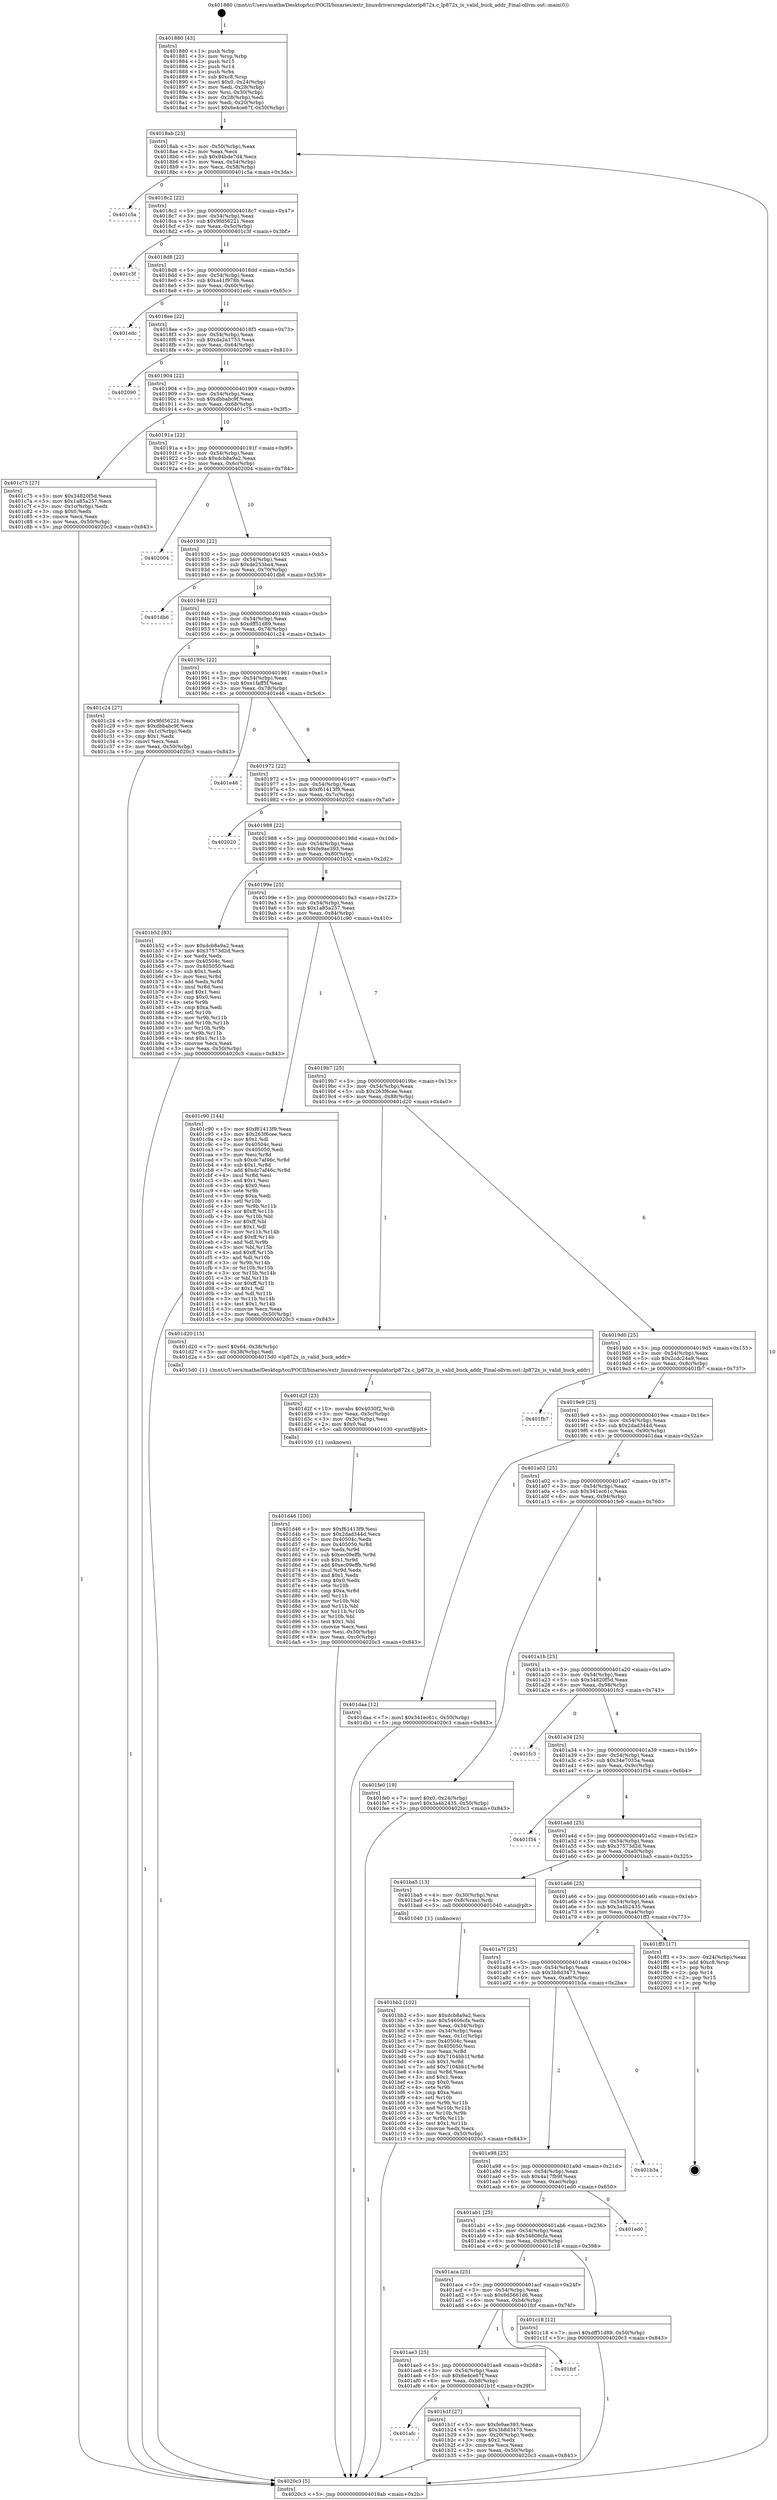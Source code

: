 digraph "0x401880" {
  label = "0x401880 (/mnt/c/Users/mathe/Desktop/tcc/POCII/binaries/extr_linuxdriversregulatorlp872x.c_lp872x_is_valid_buck_addr_Final-ollvm.out::main(0))"
  labelloc = "t"
  node[shape=record]

  Entry [label="",width=0.3,height=0.3,shape=circle,fillcolor=black,style=filled]
  "0x4018ab" [label="{
     0x4018ab [23]\l
     | [instrs]\l
     &nbsp;&nbsp;0x4018ab \<+3\>: mov -0x50(%rbp),%eax\l
     &nbsp;&nbsp;0x4018ae \<+2\>: mov %eax,%ecx\l
     &nbsp;&nbsp;0x4018b0 \<+6\>: sub $0x94bde7d4,%ecx\l
     &nbsp;&nbsp;0x4018b6 \<+3\>: mov %eax,-0x54(%rbp)\l
     &nbsp;&nbsp;0x4018b9 \<+3\>: mov %ecx,-0x58(%rbp)\l
     &nbsp;&nbsp;0x4018bc \<+6\>: je 0000000000401c5a \<main+0x3da\>\l
  }"]
  "0x401c5a" [label="{
     0x401c5a\l
  }", style=dashed]
  "0x4018c2" [label="{
     0x4018c2 [22]\l
     | [instrs]\l
     &nbsp;&nbsp;0x4018c2 \<+5\>: jmp 00000000004018c7 \<main+0x47\>\l
     &nbsp;&nbsp;0x4018c7 \<+3\>: mov -0x54(%rbp),%eax\l
     &nbsp;&nbsp;0x4018ca \<+5\>: sub $0x9fd56221,%eax\l
     &nbsp;&nbsp;0x4018cf \<+3\>: mov %eax,-0x5c(%rbp)\l
     &nbsp;&nbsp;0x4018d2 \<+6\>: je 0000000000401c3f \<main+0x3bf\>\l
  }"]
  Exit [label="",width=0.3,height=0.3,shape=circle,fillcolor=black,style=filled,peripheries=2]
  "0x401c3f" [label="{
     0x401c3f\l
  }", style=dashed]
  "0x4018d8" [label="{
     0x4018d8 [22]\l
     | [instrs]\l
     &nbsp;&nbsp;0x4018d8 \<+5\>: jmp 00000000004018dd \<main+0x5d\>\l
     &nbsp;&nbsp;0x4018dd \<+3\>: mov -0x54(%rbp),%eax\l
     &nbsp;&nbsp;0x4018e0 \<+5\>: sub $0xa41f978b,%eax\l
     &nbsp;&nbsp;0x4018e5 \<+3\>: mov %eax,-0x60(%rbp)\l
     &nbsp;&nbsp;0x4018e8 \<+6\>: je 0000000000401edc \<main+0x65c\>\l
  }"]
  "0x401d46" [label="{
     0x401d46 [100]\l
     | [instrs]\l
     &nbsp;&nbsp;0x401d46 \<+5\>: mov $0xf61413f9,%esi\l
     &nbsp;&nbsp;0x401d4b \<+5\>: mov $0x2dad344d,%ecx\l
     &nbsp;&nbsp;0x401d50 \<+7\>: mov 0x40504c,%edx\l
     &nbsp;&nbsp;0x401d57 \<+8\>: mov 0x405050,%r8d\l
     &nbsp;&nbsp;0x401d5f \<+3\>: mov %edx,%r9d\l
     &nbsp;&nbsp;0x401d62 \<+7\>: sub $0xec09effb,%r9d\l
     &nbsp;&nbsp;0x401d69 \<+4\>: sub $0x1,%r9d\l
     &nbsp;&nbsp;0x401d6d \<+7\>: add $0xec09effb,%r9d\l
     &nbsp;&nbsp;0x401d74 \<+4\>: imul %r9d,%edx\l
     &nbsp;&nbsp;0x401d78 \<+3\>: and $0x1,%edx\l
     &nbsp;&nbsp;0x401d7b \<+3\>: cmp $0x0,%edx\l
     &nbsp;&nbsp;0x401d7e \<+4\>: sete %r10b\l
     &nbsp;&nbsp;0x401d82 \<+4\>: cmp $0xa,%r8d\l
     &nbsp;&nbsp;0x401d86 \<+4\>: setl %r11b\l
     &nbsp;&nbsp;0x401d8a \<+3\>: mov %r10b,%bl\l
     &nbsp;&nbsp;0x401d8d \<+3\>: and %r11b,%bl\l
     &nbsp;&nbsp;0x401d90 \<+3\>: xor %r11b,%r10b\l
     &nbsp;&nbsp;0x401d93 \<+3\>: or %r10b,%bl\l
     &nbsp;&nbsp;0x401d96 \<+3\>: test $0x1,%bl\l
     &nbsp;&nbsp;0x401d99 \<+3\>: cmovne %ecx,%esi\l
     &nbsp;&nbsp;0x401d9c \<+3\>: mov %esi,-0x50(%rbp)\l
     &nbsp;&nbsp;0x401d9f \<+6\>: mov %eax,-0xc0(%rbp)\l
     &nbsp;&nbsp;0x401da5 \<+5\>: jmp 00000000004020c3 \<main+0x843\>\l
  }"]
  "0x401edc" [label="{
     0x401edc\l
  }", style=dashed]
  "0x4018ee" [label="{
     0x4018ee [22]\l
     | [instrs]\l
     &nbsp;&nbsp;0x4018ee \<+5\>: jmp 00000000004018f3 \<main+0x73\>\l
     &nbsp;&nbsp;0x4018f3 \<+3\>: mov -0x54(%rbp),%eax\l
     &nbsp;&nbsp;0x4018f6 \<+5\>: sub $0xda2a1753,%eax\l
     &nbsp;&nbsp;0x4018fb \<+3\>: mov %eax,-0x64(%rbp)\l
     &nbsp;&nbsp;0x4018fe \<+6\>: je 0000000000402090 \<main+0x810\>\l
  }"]
  "0x401d2f" [label="{
     0x401d2f [23]\l
     | [instrs]\l
     &nbsp;&nbsp;0x401d2f \<+10\>: movabs $0x4030f2,%rdi\l
     &nbsp;&nbsp;0x401d39 \<+3\>: mov %eax,-0x3c(%rbp)\l
     &nbsp;&nbsp;0x401d3c \<+3\>: mov -0x3c(%rbp),%esi\l
     &nbsp;&nbsp;0x401d3f \<+2\>: mov $0x0,%al\l
     &nbsp;&nbsp;0x401d41 \<+5\>: call 0000000000401030 \<printf@plt\>\l
     | [calls]\l
     &nbsp;&nbsp;0x401030 \{1\} (unknown)\l
  }"]
  "0x402090" [label="{
     0x402090\l
  }", style=dashed]
  "0x401904" [label="{
     0x401904 [22]\l
     | [instrs]\l
     &nbsp;&nbsp;0x401904 \<+5\>: jmp 0000000000401909 \<main+0x89\>\l
     &nbsp;&nbsp;0x401909 \<+3\>: mov -0x54(%rbp),%eax\l
     &nbsp;&nbsp;0x40190c \<+5\>: sub $0xdbbabc9f,%eax\l
     &nbsp;&nbsp;0x401911 \<+3\>: mov %eax,-0x68(%rbp)\l
     &nbsp;&nbsp;0x401914 \<+6\>: je 0000000000401c75 \<main+0x3f5\>\l
  }"]
  "0x401bb2" [label="{
     0x401bb2 [102]\l
     | [instrs]\l
     &nbsp;&nbsp;0x401bb2 \<+5\>: mov $0xdcb8a9a2,%ecx\l
     &nbsp;&nbsp;0x401bb7 \<+5\>: mov $0x54606cfa,%edx\l
     &nbsp;&nbsp;0x401bbc \<+3\>: mov %eax,-0x34(%rbp)\l
     &nbsp;&nbsp;0x401bbf \<+3\>: mov -0x34(%rbp),%eax\l
     &nbsp;&nbsp;0x401bc2 \<+3\>: mov %eax,-0x1c(%rbp)\l
     &nbsp;&nbsp;0x401bc5 \<+7\>: mov 0x40504c,%eax\l
     &nbsp;&nbsp;0x401bcc \<+7\>: mov 0x405050,%esi\l
     &nbsp;&nbsp;0x401bd3 \<+3\>: mov %eax,%r8d\l
     &nbsp;&nbsp;0x401bd6 \<+7\>: sub $0x7104bb1f,%r8d\l
     &nbsp;&nbsp;0x401bdd \<+4\>: sub $0x1,%r8d\l
     &nbsp;&nbsp;0x401be1 \<+7\>: add $0x7104bb1f,%r8d\l
     &nbsp;&nbsp;0x401be8 \<+4\>: imul %r8d,%eax\l
     &nbsp;&nbsp;0x401bec \<+3\>: and $0x1,%eax\l
     &nbsp;&nbsp;0x401bef \<+3\>: cmp $0x0,%eax\l
     &nbsp;&nbsp;0x401bf2 \<+4\>: sete %r9b\l
     &nbsp;&nbsp;0x401bf6 \<+3\>: cmp $0xa,%esi\l
     &nbsp;&nbsp;0x401bf9 \<+4\>: setl %r10b\l
     &nbsp;&nbsp;0x401bfd \<+3\>: mov %r9b,%r11b\l
     &nbsp;&nbsp;0x401c00 \<+3\>: and %r10b,%r11b\l
     &nbsp;&nbsp;0x401c03 \<+3\>: xor %r10b,%r9b\l
     &nbsp;&nbsp;0x401c06 \<+3\>: or %r9b,%r11b\l
     &nbsp;&nbsp;0x401c09 \<+4\>: test $0x1,%r11b\l
     &nbsp;&nbsp;0x401c0d \<+3\>: cmovne %edx,%ecx\l
     &nbsp;&nbsp;0x401c10 \<+3\>: mov %ecx,-0x50(%rbp)\l
     &nbsp;&nbsp;0x401c13 \<+5\>: jmp 00000000004020c3 \<main+0x843\>\l
  }"]
  "0x401c75" [label="{
     0x401c75 [27]\l
     | [instrs]\l
     &nbsp;&nbsp;0x401c75 \<+5\>: mov $0x34820f5d,%eax\l
     &nbsp;&nbsp;0x401c7a \<+5\>: mov $0x1a85a257,%ecx\l
     &nbsp;&nbsp;0x401c7f \<+3\>: mov -0x1c(%rbp),%edx\l
     &nbsp;&nbsp;0x401c82 \<+3\>: cmp $0x0,%edx\l
     &nbsp;&nbsp;0x401c85 \<+3\>: cmove %ecx,%eax\l
     &nbsp;&nbsp;0x401c88 \<+3\>: mov %eax,-0x50(%rbp)\l
     &nbsp;&nbsp;0x401c8b \<+5\>: jmp 00000000004020c3 \<main+0x843\>\l
  }"]
  "0x40191a" [label="{
     0x40191a [22]\l
     | [instrs]\l
     &nbsp;&nbsp;0x40191a \<+5\>: jmp 000000000040191f \<main+0x9f\>\l
     &nbsp;&nbsp;0x40191f \<+3\>: mov -0x54(%rbp),%eax\l
     &nbsp;&nbsp;0x401922 \<+5\>: sub $0xdcb8a9a2,%eax\l
     &nbsp;&nbsp;0x401927 \<+3\>: mov %eax,-0x6c(%rbp)\l
     &nbsp;&nbsp;0x40192a \<+6\>: je 0000000000402004 \<main+0x784\>\l
  }"]
  "0x401880" [label="{
     0x401880 [43]\l
     | [instrs]\l
     &nbsp;&nbsp;0x401880 \<+1\>: push %rbp\l
     &nbsp;&nbsp;0x401881 \<+3\>: mov %rsp,%rbp\l
     &nbsp;&nbsp;0x401884 \<+2\>: push %r15\l
     &nbsp;&nbsp;0x401886 \<+2\>: push %r14\l
     &nbsp;&nbsp;0x401888 \<+1\>: push %rbx\l
     &nbsp;&nbsp;0x401889 \<+7\>: sub $0xc8,%rsp\l
     &nbsp;&nbsp;0x401890 \<+7\>: movl $0x0,-0x24(%rbp)\l
     &nbsp;&nbsp;0x401897 \<+3\>: mov %edi,-0x28(%rbp)\l
     &nbsp;&nbsp;0x40189a \<+4\>: mov %rsi,-0x30(%rbp)\l
     &nbsp;&nbsp;0x40189e \<+3\>: mov -0x28(%rbp),%edi\l
     &nbsp;&nbsp;0x4018a1 \<+3\>: mov %edi,-0x20(%rbp)\l
     &nbsp;&nbsp;0x4018a4 \<+7\>: movl $0x6e4ce67f,-0x50(%rbp)\l
  }"]
  "0x402004" [label="{
     0x402004\l
  }", style=dashed]
  "0x401930" [label="{
     0x401930 [22]\l
     | [instrs]\l
     &nbsp;&nbsp;0x401930 \<+5\>: jmp 0000000000401935 \<main+0xb5\>\l
     &nbsp;&nbsp;0x401935 \<+3\>: mov -0x54(%rbp),%eax\l
     &nbsp;&nbsp;0x401938 \<+5\>: sub $0xde253ba4,%eax\l
     &nbsp;&nbsp;0x40193d \<+3\>: mov %eax,-0x70(%rbp)\l
     &nbsp;&nbsp;0x401940 \<+6\>: je 0000000000401db6 \<main+0x536\>\l
  }"]
  "0x4020c3" [label="{
     0x4020c3 [5]\l
     | [instrs]\l
     &nbsp;&nbsp;0x4020c3 \<+5\>: jmp 00000000004018ab \<main+0x2b\>\l
  }"]
  "0x401db6" [label="{
     0x401db6\l
  }", style=dashed]
  "0x401946" [label="{
     0x401946 [22]\l
     | [instrs]\l
     &nbsp;&nbsp;0x401946 \<+5\>: jmp 000000000040194b \<main+0xcb\>\l
     &nbsp;&nbsp;0x40194b \<+3\>: mov -0x54(%rbp),%eax\l
     &nbsp;&nbsp;0x40194e \<+5\>: sub $0xdff51d89,%eax\l
     &nbsp;&nbsp;0x401953 \<+3\>: mov %eax,-0x74(%rbp)\l
     &nbsp;&nbsp;0x401956 \<+6\>: je 0000000000401c24 \<main+0x3a4\>\l
  }"]
  "0x401afc" [label="{
     0x401afc\l
  }", style=dashed]
  "0x401c24" [label="{
     0x401c24 [27]\l
     | [instrs]\l
     &nbsp;&nbsp;0x401c24 \<+5\>: mov $0x9fd56221,%eax\l
     &nbsp;&nbsp;0x401c29 \<+5\>: mov $0xdbbabc9f,%ecx\l
     &nbsp;&nbsp;0x401c2e \<+3\>: mov -0x1c(%rbp),%edx\l
     &nbsp;&nbsp;0x401c31 \<+3\>: cmp $0x1,%edx\l
     &nbsp;&nbsp;0x401c34 \<+3\>: cmovl %ecx,%eax\l
     &nbsp;&nbsp;0x401c37 \<+3\>: mov %eax,-0x50(%rbp)\l
     &nbsp;&nbsp;0x401c3a \<+5\>: jmp 00000000004020c3 \<main+0x843\>\l
  }"]
  "0x40195c" [label="{
     0x40195c [22]\l
     | [instrs]\l
     &nbsp;&nbsp;0x40195c \<+5\>: jmp 0000000000401961 \<main+0xe1\>\l
     &nbsp;&nbsp;0x401961 \<+3\>: mov -0x54(%rbp),%eax\l
     &nbsp;&nbsp;0x401964 \<+5\>: sub $0xe1faff5f,%eax\l
     &nbsp;&nbsp;0x401969 \<+3\>: mov %eax,-0x78(%rbp)\l
     &nbsp;&nbsp;0x40196c \<+6\>: je 0000000000401e46 \<main+0x5c6\>\l
  }"]
  "0x401b1f" [label="{
     0x401b1f [27]\l
     | [instrs]\l
     &nbsp;&nbsp;0x401b1f \<+5\>: mov $0xfe9ae393,%eax\l
     &nbsp;&nbsp;0x401b24 \<+5\>: mov $0x3b8d3473,%ecx\l
     &nbsp;&nbsp;0x401b29 \<+3\>: mov -0x20(%rbp),%edx\l
     &nbsp;&nbsp;0x401b2c \<+3\>: cmp $0x2,%edx\l
     &nbsp;&nbsp;0x401b2f \<+3\>: cmovne %ecx,%eax\l
     &nbsp;&nbsp;0x401b32 \<+3\>: mov %eax,-0x50(%rbp)\l
     &nbsp;&nbsp;0x401b35 \<+5\>: jmp 00000000004020c3 \<main+0x843\>\l
  }"]
  "0x401e46" [label="{
     0x401e46\l
  }", style=dashed]
  "0x401972" [label="{
     0x401972 [22]\l
     | [instrs]\l
     &nbsp;&nbsp;0x401972 \<+5\>: jmp 0000000000401977 \<main+0xf7\>\l
     &nbsp;&nbsp;0x401977 \<+3\>: mov -0x54(%rbp),%eax\l
     &nbsp;&nbsp;0x40197a \<+5\>: sub $0xf61413f9,%eax\l
     &nbsp;&nbsp;0x40197f \<+3\>: mov %eax,-0x7c(%rbp)\l
     &nbsp;&nbsp;0x401982 \<+6\>: je 0000000000402020 \<main+0x7a0\>\l
  }"]
  "0x401ae3" [label="{
     0x401ae3 [25]\l
     | [instrs]\l
     &nbsp;&nbsp;0x401ae3 \<+5\>: jmp 0000000000401ae8 \<main+0x268\>\l
     &nbsp;&nbsp;0x401ae8 \<+3\>: mov -0x54(%rbp),%eax\l
     &nbsp;&nbsp;0x401aeb \<+5\>: sub $0x6e4ce67f,%eax\l
     &nbsp;&nbsp;0x401af0 \<+6\>: mov %eax,-0xb8(%rbp)\l
     &nbsp;&nbsp;0x401af6 \<+6\>: je 0000000000401b1f \<main+0x29f\>\l
  }"]
  "0x402020" [label="{
     0x402020\l
  }", style=dashed]
  "0x401988" [label="{
     0x401988 [22]\l
     | [instrs]\l
     &nbsp;&nbsp;0x401988 \<+5\>: jmp 000000000040198d \<main+0x10d\>\l
     &nbsp;&nbsp;0x40198d \<+3\>: mov -0x54(%rbp),%eax\l
     &nbsp;&nbsp;0x401990 \<+5\>: sub $0xfe9ae393,%eax\l
     &nbsp;&nbsp;0x401995 \<+3\>: mov %eax,-0x80(%rbp)\l
     &nbsp;&nbsp;0x401998 \<+6\>: je 0000000000401b52 \<main+0x2d2\>\l
  }"]
  "0x401fcf" [label="{
     0x401fcf\l
  }", style=dashed]
  "0x401b52" [label="{
     0x401b52 [83]\l
     | [instrs]\l
     &nbsp;&nbsp;0x401b52 \<+5\>: mov $0xdcb8a9a2,%eax\l
     &nbsp;&nbsp;0x401b57 \<+5\>: mov $0x37573d2d,%ecx\l
     &nbsp;&nbsp;0x401b5c \<+2\>: xor %edx,%edx\l
     &nbsp;&nbsp;0x401b5e \<+7\>: mov 0x40504c,%esi\l
     &nbsp;&nbsp;0x401b65 \<+7\>: mov 0x405050,%edi\l
     &nbsp;&nbsp;0x401b6c \<+3\>: sub $0x1,%edx\l
     &nbsp;&nbsp;0x401b6f \<+3\>: mov %esi,%r8d\l
     &nbsp;&nbsp;0x401b72 \<+3\>: add %edx,%r8d\l
     &nbsp;&nbsp;0x401b75 \<+4\>: imul %r8d,%esi\l
     &nbsp;&nbsp;0x401b79 \<+3\>: and $0x1,%esi\l
     &nbsp;&nbsp;0x401b7c \<+3\>: cmp $0x0,%esi\l
     &nbsp;&nbsp;0x401b7f \<+4\>: sete %r9b\l
     &nbsp;&nbsp;0x401b83 \<+3\>: cmp $0xa,%edi\l
     &nbsp;&nbsp;0x401b86 \<+4\>: setl %r10b\l
     &nbsp;&nbsp;0x401b8a \<+3\>: mov %r9b,%r11b\l
     &nbsp;&nbsp;0x401b8d \<+3\>: and %r10b,%r11b\l
     &nbsp;&nbsp;0x401b90 \<+3\>: xor %r10b,%r9b\l
     &nbsp;&nbsp;0x401b93 \<+3\>: or %r9b,%r11b\l
     &nbsp;&nbsp;0x401b96 \<+4\>: test $0x1,%r11b\l
     &nbsp;&nbsp;0x401b9a \<+3\>: cmovne %ecx,%eax\l
     &nbsp;&nbsp;0x401b9d \<+3\>: mov %eax,-0x50(%rbp)\l
     &nbsp;&nbsp;0x401ba0 \<+5\>: jmp 00000000004020c3 \<main+0x843\>\l
  }"]
  "0x40199e" [label="{
     0x40199e [25]\l
     | [instrs]\l
     &nbsp;&nbsp;0x40199e \<+5\>: jmp 00000000004019a3 \<main+0x123\>\l
     &nbsp;&nbsp;0x4019a3 \<+3\>: mov -0x54(%rbp),%eax\l
     &nbsp;&nbsp;0x4019a6 \<+5\>: sub $0x1a85a257,%eax\l
     &nbsp;&nbsp;0x4019ab \<+6\>: mov %eax,-0x84(%rbp)\l
     &nbsp;&nbsp;0x4019b1 \<+6\>: je 0000000000401c90 \<main+0x410\>\l
  }"]
  "0x401aca" [label="{
     0x401aca [25]\l
     | [instrs]\l
     &nbsp;&nbsp;0x401aca \<+5\>: jmp 0000000000401acf \<main+0x24f\>\l
     &nbsp;&nbsp;0x401acf \<+3\>: mov -0x54(%rbp),%eax\l
     &nbsp;&nbsp;0x401ad2 \<+5\>: sub $0x6d5661d6,%eax\l
     &nbsp;&nbsp;0x401ad7 \<+6\>: mov %eax,-0xb4(%rbp)\l
     &nbsp;&nbsp;0x401add \<+6\>: je 0000000000401fcf \<main+0x74f\>\l
  }"]
  "0x401c90" [label="{
     0x401c90 [144]\l
     | [instrs]\l
     &nbsp;&nbsp;0x401c90 \<+5\>: mov $0xf61413f9,%eax\l
     &nbsp;&nbsp;0x401c95 \<+5\>: mov $0x263f6cee,%ecx\l
     &nbsp;&nbsp;0x401c9a \<+2\>: mov $0x1,%dl\l
     &nbsp;&nbsp;0x401c9c \<+7\>: mov 0x40504c,%esi\l
     &nbsp;&nbsp;0x401ca3 \<+7\>: mov 0x405050,%edi\l
     &nbsp;&nbsp;0x401caa \<+3\>: mov %esi,%r8d\l
     &nbsp;&nbsp;0x401cad \<+7\>: sub $0xdc7af46c,%r8d\l
     &nbsp;&nbsp;0x401cb4 \<+4\>: sub $0x1,%r8d\l
     &nbsp;&nbsp;0x401cb8 \<+7\>: add $0xdc7af46c,%r8d\l
     &nbsp;&nbsp;0x401cbf \<+4\>: imul %r8d,%esi\l
     &nbsp;&nbsp;0x401cc3 \<+3\>: and $0x1,%esi\l
     &nbsp;&nbsp;0x401cc6 \<+3\>: cmp $0x0,%esi\l
     &nbsp;&nbsp;0x401cc9 \<+4\>: sete %r9b\l
     &nbsp;&nbsp;0x401ccd \<+3\>: cmp $0xa,%edi\l
     &nbsp;&nbsp;0x401cd0 \<+4\>: setl %r10b\l
     &nbsp;&nbsp;0x401cd4 \<+3\>: mov %r9b,%r11b\l
     &nbsp;&nbsp;0x401cd7 \<+4\>: xor $0xff,%r11b\l
     &nbsp;&nbsp;0x401cdb \<+3\>: mov %r10b,%bl\l
     &nbsp;&nbsp;0x401cde \<+3\>: xor $0xff,%bl\l
     &nbsp;&nbsp;0x401ce1 \<+3\>: xor $0x1,%dl\l
     &nbsp;&nbsp;0x401ce4 \<+3\>: mov %r11b,%r14b\l
     &nbsp;&nbsp;0x401ce7 \<+4\>: and $0xff,%r14b\l
     &nbsp;&nbsp;0x401ceb \<+3\>: and %dl,%r9b\l
     &nbsp;&nbsp;0x401cee \<+3\>: mov %bl,%r15b\l
     &nbsp;&nbsp;0x401cf1 \<+4\>: and $0xff,%r15b\l
     &nbsp;&nbsp;0x401cf5 \<+3\>: and %dl,%r10b\l
     &nbsp;&nbsp;0x401cf8 \<+3\>: or %r9b,%r14b\l
     &nbsp;&nbsp;0x401cfb \<+3\>: or %r10b,%r15b\l
     &nbsp;&nbsp;0x401cfe \<+3\>: xor %r15b,%r14b\l
     &nbsp;&nbsp;0x401d01 \<+3\>: or %bl,%r11b\l
     &nbsp;&nbsp;0x401d04 \<+4\>: xor $0xff,%r11b\l
     &nbsp;&nbsp;0x401d08 \<+3\>: or $0x1,%dl\l
     &nbsp;&nbsp;0x401d0b \<+3\>: and %dl,%r11b\l
     &nbsp;&nbsp;0x401d0e \<+3\>: or %r11b,%r14b\l
     &nbsp;&nbsp;0x401d11 \<+4\>: test $0x1,%r14b\l
     &nbsp;&nbsp;0x401d15 \<+3\>: cmovne %ecx,%eax\l
     &nbsp;&nbsp;0x401d18 \<+3\>: mov %eax,-0x50(%rbp)\l
     &nbsp;&nbsp;0x401d1b \<+5\>: jmp 00000000004020c3 \<main+0x843\>\l
  }"]
  "0x4019b7" [label="{
     0x4019b7 [25]\l
     | [instrs]\l
     &nbsp;&nbsp;0x4019b7 \<+5\>: jmp 00000000004019bc \<main+0x13c\>\l
     &nbsp;&nbsp;0x4019bc \<+3\>: mov -0x54(%rbp),%eax\l
     &nbsp;&nbsp;0x4019bf \<+5\>: sub $0x263f6cee,%eax\l
     &nbsp;&nbsp;0x4019c4 \<+6\>: mov %eax,-0x88(%rbp)\l
     &nbsp;&nbsp;0x4019ca \<+6\>: je 0000000000401d20 \<main+0x4a0\>\l
  }"]
  "0x401c18" [label="{
     0x401c18 [12]\l
     | [instrs]\l
     &nbsp;&nbsp;0x401c18 \<+7\>: movl $0xdff51d89,-0x50(%rbp)\l
     &nbsp;&nbsp;0x401c1f \<+5\>: jmp 00000000004020c3 \<main+0x843\>\l
  }"]
  "0x401d20" [label="{
     0x401d20 [15]\l
     | [instrs]\l
     &nbsp;&nbsp;0x401d20 \<+7\>: movl $0x64,-0x38(%rbp)\l
     &nbsp;&nbsp;0x401d27 \<+3\>: mov -0x38(%rbp),%edi\l
     &nbsp;&nbsp;0x401d2a \<+5\>: call 00000000004015d0 \<lp872x_is_valid_buck_addr\>\l
     | [calls]\l
     &nbsp;&nbsp;0x4015d0 \{1\} (/mnt/c/Users/mathe/Desktop/tcc/POCII/binaries/extr_linuxdriversregulatorlp872x.c_lp872x_is_valid_buck_addr_Final-ollvm.out::lp872x_is_valid_buck_addr)\l
  }"]
  "0x4019d0" [label="{
     0x4019d0 [25]\l
     | [instrs]\l
     &nbsp;&nbsp;0x4019d0 \<+5\>: jmp 00000000004019d5 \<main+0x155\>\l
     &nbsp;&nbsp;0x4019d5 \<+3\>: mov -0x54(%rbp),%eax\l
     &nbsp;&nbsp;0x4019d8 \<+5\>: sub $0x2cdc24a9,%eax\l
     &nbsp;&nbsp;0x4019dd \<+6\>: mov %eax,-0x8c(%rbp)\l
     &nbsp;&nbsp;0x4019e3 \<+6\>: je 0000000000401fb7 \<main+0x737\>\l
  }"]
  "0x401ab1" [label="{
     0x401ab1 [25]\l
     | [instrs]\l
     &nbsp;&nbsp;0x401ab1 \<+5\>: jmp 0000000000401ab6 \<main+0x236\>\l
     &nbsp;&nbsp;0x401ab6 \<+3\>: mov -0x54(%rbp),%eax\l
     &nbsp;&nbsp;0x401ab9 \<+5\>: sub $0x54606cfa,%eax\l
     &nbsp;&nbsp;0x401abe \<+6\>: mov %eax,-0xb0(%rbp)\l
     &nbsp;&nbsp;0x401ac4 \<+6\>: je 0000000000401c18 \<main+0x398\>\l
  }"]
  "0x401fb7" [label="{
     0x401fb7\l
  }", style=dashed]
  "0x4019e9" [label="{
     0x4019e9 [25]\l
     | [instrs]\l
     &nbsp;&nbsp;0x4019e9 \<+5\>: jmp 00000000004019ee \<main+0x16e\>\l
     &nbsp;&nbsp;0x4019ee \<+3\>: mov -0x54(%rbp),%eax\l
     &nbsp;&nbsp;0x4019f1 \<+5\>: sub $0x2dad344d,%eax\l
     &nbsp;&nbsp;0x4019f6 \<+6\>: mov %eax,-0x90(%rbp)\l
     &nbsp;&nbsp;0x4019fc \<+6\>: je 0000000000401daa \<main+0x52a\>\l
  }"]
  "0x401ed0" [label="{
     0x401ed0\l
  }", style=dashed]
  "0x401daa" [label="{
     0x401daa [12]\l
     | [instrs]\l
     &nbsp;&nbsp;0x401daa \<+7\>: movl $0x341ec61c,-0x50(%rbp)\l
     &nbsp;&nbsp;0x401db1 \<+5\>: jmp 00000000004020c3 \<main+0x843\>\l
  }"]
  "0x401a02" [label="{
     0x401a02 [25]\l
     | [instrs]\l
     &nbsp;&nbsp;0x401a02 \<+5\>: jmp 0000000000401a07 \<main+0x187\>\l
     &nbsp;&nbsp;0x401a07 \<+3\>: mov -0x54(%rbp),%eax\l
     &nbsp;&nbsp;0x401a0a \<+5\>: sub $0x341ec61c,%eax\l
     &nbsp;&nbsp;0x401a0f \<+6\>: mov %eax,-0x94(%rbp)\l
     &nbsp;&nbsp;0x401a15 \<+6\>: je 0000000000401fe0 \<main+0x760\>\l
  }"]
  "0x401a98" [label="{
     0x401a98 [25]\l
     | [instrs]\l
     &nbsp;&nbsp;0x401a98 \<+5\>: jmp 0000000000401a9d \<main+0x21d\>\l
     &nbsp;&nbsp;0x401a9d \<+3\>: mov -0x54(%rbp),%eax\l
     &nbsp;&nbsp;0x401aa0 \<+5\>: sub $0x4a17fb9f,%eax\l
     &nbsp;&nbsp;0x401aa5 \<+6\>: mov %eax,-0xac(%rbp)\l
     &nbsp;&nbsp;0x401aab \<+6\>: je 0000000000401ed0 \<main+0x650\>\l
  }"]
  "0x401fe0" [label="{
     0x401fe0 [19]\l
     | [instrs]\l
     &nbsp;&nbsp;0x401fe0 \<+7\>: movl $0x0,-0x24(%rbp)\l
     &nbsp;&nbsp;0x401fe7 \<+7\>: movl $0x3a4b2435,-0x50(%rbp)\l
     &nbsp;&nbsp;0x401fee \<+5\>: jmp 00000000004020c3 \<main+0x843\>\l
  }"]
  "0x401a1b" [label="{
     0x401a1b [25]\l
     | [instrs]\l
     &nbsp;&nbsp;0x401a1b \<+5\>: jmp 0000000000401a20 \<main+0x1a0\>\l
     &nbsp;&nbsp;0x401a20 \<+3\>: mov -0x54(%rbp),%eax\l
     &nbsp;&nbsp;0x401a23 \<+5\>: sub $0x34820f5d,%eax\l
     &nbsp;&nbsp;0x401a28 \<+6\>: mov %eax,-0x98(%rbp)\l
     &nbsp;&nbsp;0x401a2e \<+6\>: je 0000000000401fc3 \<main+0x743\>\l
  }"]
  "0x401b3a" [label="{
     0x401b3a\l
  }", style=dashed]
  "0x401fc3" [label="{
     0x401fc3\l
  }", style=dashed]
  "0x401a34" [label="{
     0x401a34 [25]\l
     | [instrs]\l
     &nbsp;&nbsp;0x401a34 \<+5\>: jmp 0000000000401a39 \<main+0x1b9\>\l
     &nbsp;&nbsp;0x401a39 \<+3\>: mov -0x54(%rbp),%eax\l
     &nbsp;&nbsp;0x401a3c \<+5\>: sub $0x34e7035a,%eax\l
     &nbsp;&nbsp;0x401a41 \<+6\>: mov %eax,-0x9c(%rbp)\l
     &nbsp;&nbsp;0x401a47 \<+6\>: je 0000000000401f34 \<main+0x6b4\>\l
  }"]
  "0x401a7f" [label="{
     0x401a7f [25]\l
     | [instrs]\l
     &nbsp;&nbsp;0x401a7f \<+5\>: jmp 0000000000401a84 \<main+0x204\>\l
     &nbsp;&nbsp;0x401a84 \<+3\>: mov -0x54(%rbp),%eax\l
     &nbsp;&nbsp;0x401a87 \<+5\>: sub $0x3b8d3473,%eax\l
     &nbsp;&nbsp;0x401a8c \<+6\>: mov %eax,-0xa8(%rbp)\l
     &nbsp;&nbsp;0x401a92 \<+6\>: je 0000000000401b3a \<main+0x2ba\>\l
  }"]
  "0x401f34" [label="{
     0x401f34\l
  }", style=dashed]
  "0x401a4d" [label="{
     0x401a4d [25]\l
     | [instrs]\l
     &nbsp;&nbsp;0x401a4d \<+5\>: jmp 0000000000401a52 \<main+0x1d2\>\l
     &nbsp;&nbsp;0x401a52 \<+3\>: mov -0x54(%rbp),%eax\l
     &nbsp;&nbsp;0x401a55 \<+5\>: sub $0x37573d2d,%eax\l
     &nbsp;&nbsp;0x401a5a \<+6\>: mov %eax,-0xa0(%rbp)\l
     &nbsp;&nbsp;0x401a60 \<+6\>: je 0000000000401ba5 \<main+0x325\>\l
  }"]
  "0x401ff3" [label="{
     0x401ff3 [17]\l
     | [instrs]\l
     &nbsp;&nbsp;0x401ff3 \<+3\>: mov -0x24(%rbp),%eax\l
     &nbsp;&nbsp;0x401ff6 \<+7\>: add $0xc8,%rsp\l
     &nbsp;&nbsp;0x401ffd \<+1\>: pop %rbx\l
     &nbsp;&nbsp;0x401ffe \<+2\>: pop %r14\l
     &nbsp;&nbsp;0x402000 \<+2\>: pop %r15\l
     &nbsp;&nbsp;0x402002 \<+1\>: pop %rbp\l
     &nbsp;&nbsp;0x402003 \<+1\>: ret\l
  }"]
  "0x401ba5" [label="{
     0x401ba5 [13]\l
     | [instrs]\l
     &nbsp;&nbsp;0x401ba5 \<+4\>: mov -0x30(%rbp),%rax\l
     &nbsp;&nbsp;0x401ba9 \<+4\>: mov 0x8(%rax),%rdi\l
     &nbsp;&nbsp;0x401bad \<+5\>: call 0000000000401040 \<atoi@plt\>\l
     | [calls]\l
     &nbsp;&nbsp;0x401040 \{1\} (unknown)\l
  }"]
  "0x401a66" [label="{
     0x401a66 [25]\l
     | [instrs]\l
     &nbsp;&nbsp;0x401a66 \<+5\>: jmp 0000000000401a6b \<main+0x1eb\>\l
     &nbsp;&nbsp;0x401a6b \<+3\>: mov -0x54(%rbp),%eax\l
     &nbsp;&nbsp;0x401a6e \<+5\>: sub $0x3a4b2435,%eax\l
     &nbsp;&nbsp;0x401a73 \<+6\>: mov %eax,-0xa4(%rbp)\l
     &nbsp;&nbsp;0x401a79 \<+6\>: je 0000000000401ff3 \<main+0x773\>\l
  }"]
  Entry -> "0x401880" [label=" 1"]
  "0x4018ab" -> "0x401c5a" [label=" 0"]
  "0x4018ab" -> "0x4018c2" [label=" 11"]
  "0x401ff3" -> Exit [label=" 1"]
  "0x4018c2" -> "0x401c3f" [label=" 0"]
  "0x4018c2" -> "0x4018d8" [label=" 11"]
  "0x401fe0" -> "0x4020c3" [label=" 1"]
  "0x4018d8" -> "0x401edc" [label=" 0"]
  "0x4018d8" -> "0x4018ee" [label=" 11"]
  "0x401daa" -> "0x4020c3" [label=" 1"]
  "0x4018ee" -> "0x402090" [label=" 0"]
  "0x4018ee" -> "0x401904" [label=" 11"]
  "0x401d46" -> "0x4020c3" [label=" 1"]
  "0x401904" -> "0x401c75" [label=" 1"]
  "0x401904" -> "0x40191a" [label=" 10"]
  "0x401d2f" -> "0x401d46" [label=" 1"]
  "0x40191a" -> "0x402004" [label=" 0"]
  "0x40191a" -> "0x401930" [label=" 10"]
  "0x401d20" -> "0x401d2f" [label=" 1"]
  "0x401930" -> "0x401db6" [label=" 0"]
  "0x401930" -> "0x401946" [label=" 10"]
  "0x401c90" -> "0x4020c3" [label=" 1"]
  "0x401946" -> "0x401c24" [label=" 1"]
  "0x401946" -> "0x40195c" [label=" 9"]
  "0x401c75" -> "0x4020c3" [label=" 1"]
  "0x40195c" -> "0x401e46" [label=" 0"]
  "0x40195c" -> "0x401972" [label=" 9"]
  "0x401c24" -> "0x4020c3" [label=" 1"]
  "0x401972" -> "0x402020" [label=" 0"]
  "0x401972" -> "0x401988" [label=" 9"]
  "0x401bb2" -> "0x4020c3" [label=" 1"]
  "0x401988" -> "0x401b52" [label=" 1"]
  "0x401988" -> "0x40199e" [label=" 8"]
  "0x401ba5" -> "0x401bb2" [label=" 1"]
  "0x40199e" -> "0x401c90" [label=" 1"]
  "0x40199e" -> "0x4019b7" [label=" 7"]
  "0x4020c3" -> "0x4018ab" [label=" 10"]
  "0x4019b7" -> "0x401d20" [label=" 1"]
  "0x4019b7" -> "0x4019d0" [label=" 6"]
  "0x401880" -> "0x4018ab" [label=" 1"]
  "0x4019d0" -> "0x401fb7" [label=" 0"]
  "0x4019d0" -> "0x4019e9" [label=" 6"]
  "0x401ae3" -> "0x401afc" [label=" 0"]
  "0x4019e9" -> "0x401daa" [label=" 1"]
  "0x4019e9" -> "0x401a02" [label=" 5"]
  "0x401ae3" -> "0x401b1f" [label=" 1"]
  "0x401a02" -> "0x401fe0" [label=" 1"]
  "0x401a02" -> "0x401a1b" [label=" 4"]
  "0x401aca" -> "0x401ae3" [label=" 1"]
  "0x401a1b" -> "0x401fc3" [label=" 0"]
  "0x401a1b" -> "0x401a34" [label=" 4"]
  "0x401aca" -> "0x401fcf" [label=" 0"]
  "0x401a34" -> "0x401f34" [label=" 0"]
  "0x401a34" -> "0x401a4d" [label=" 4"]
  "0x401ab1" -> "0x401aca" [label=" 1"]
  "0x401a4d" -> "0x401ba5" [label=" 1"]
  "0x401a4d" -> "0x401a66" [label=" 3"]
  "0x401ab1" -> "0x401c18" [label=" 1"]
  "0x401a66" -> "0x401ff3" [label=" 1"]
  "0x401a66" -> "0x401a7f" [label=" 2"]
  "0x401b52" -> "0x4020c3" [label=" 1"]
  "0x401a7f" -> "0x401b3a" [label=" 0"]
  "0x401a7f" -> "0x401a98" [label=" 2"]
  "0x401c18" -> "0x4020c3" [label=" 1"]
  "0x401a98" -> "0x401ed0" [label=" 0"]
  "0x401a98" -> "0x401ab1" [label=" 2"]
  "0x401b1f" -> "0x4020c3" [label=" 1"]
}
